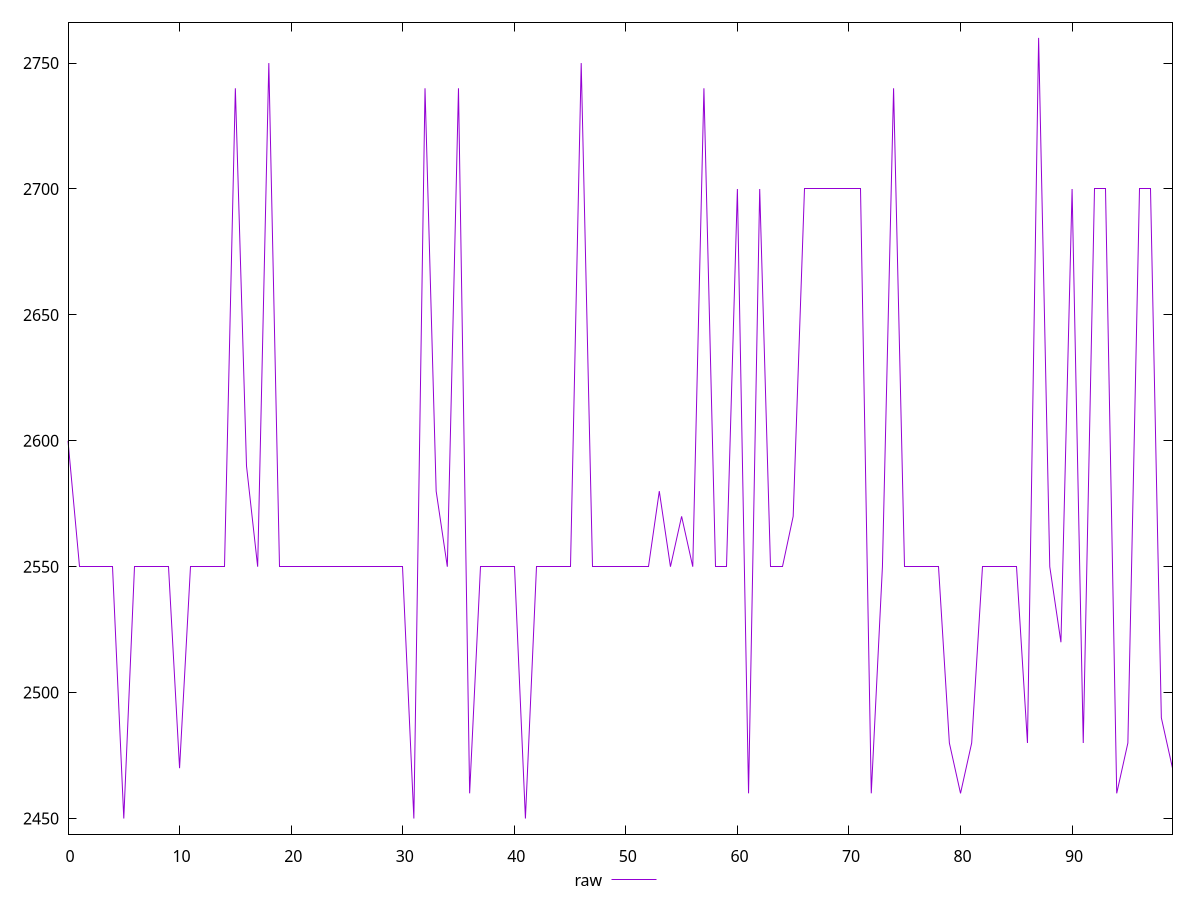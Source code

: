 reset

$raw <<EOF
0 2600
1 2550
2 2550
3 2550
4 2550
5 2450
6 2550
7 2550
8 2550
9 2550
10 2470
11 2550
12 2550
13 2550
14 2550
15 2740
16 2590
17 2550
18 2750
19 2550
20 2550
21 2550
22 2550
23 2550
24 2550
25 2550
26 2550
27 2550
28 2550
29 2550
30 2550
31 2450
32 2740
33 2580
34 2550
35 2740
36 2460
37 2550
38 2550
39 2550
40 2550
41 2450
42 2550
43 2550
44 2550
45 2550
46 2750
47 2550
48 2550
49 2550
50 2550
51 2550
52 2550
53 2580
54 2550
55 2570
56 2550
57 2740
58 2550
59 2550
60 2700
61 2460
62 2700
63 2550
64 2550
65 2570
66 2700
67 2700
68 2700
69 2700
70 2700
71 2700
72 2460
73 2550
74 2740
75 2550
76 2550
77 2550
78 2550
79 2480
80 2460
81 2480
82 2550
83 2550
84 2550
85 2550
86 2480
87 2760
88 2550
89 2520
90 2700
91 2480
92 2700
93 2700
94 2460
95 2480
96 2700
97 2700
98 2490
99 2470
EOF

set key outside below
set xrange [0:99]
set yrange [2443.8:2766.2]
set trange [2443.8:2766.2]
set terminal svg size 640, 500 enhanced background rgb 'white'
set output "report_00018_2021-02-10T15-25-16.877Z/uses-text-compression/samples/pages+cached+noadtech+nomedia/raw/values.svg"

plot $raw title "raw" with line

reset
